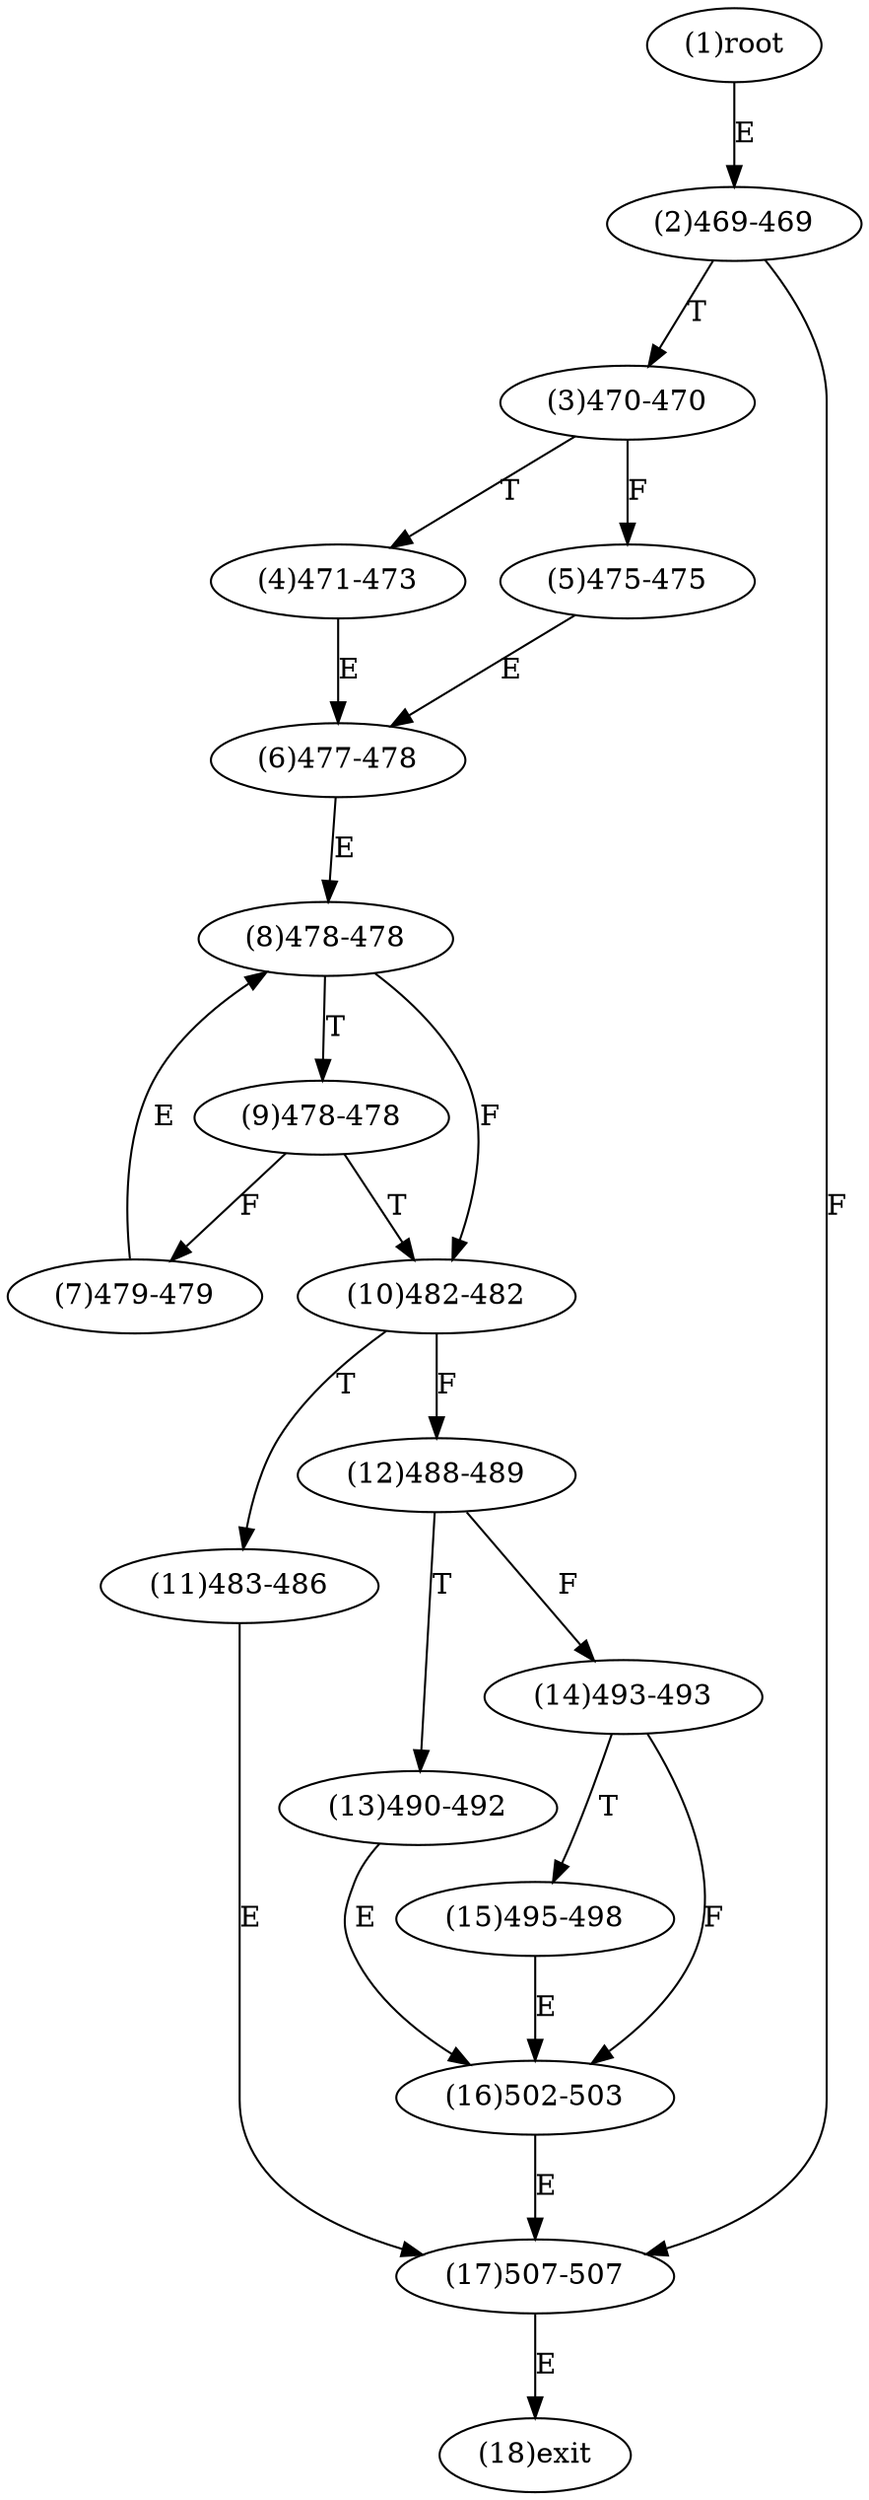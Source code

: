 digraph "" { 
1[ label="(1)root"];
2[ label="(2)469-469"];
3[ label="(3)470-470"];
4[ label="(4)471-473"];
5[ label="(5)475-475"];
6[ label="(6)477-478"];
7[ label="(7)479-479"];
8[ label="(8)478-478"];
9[ label="(9)478-478"];
10[ label="(10)482-482"];
11[ label="(11)483-486"];
12[ label="(12)488-489"];
13[ label="(13)490-492"];
14[ label="(14)493-493"];
15[ label="(15)495-498"];
17[ label="(17)507-507"];
16[ label="(16)502-503"];
18[ label="(18)exit"];
1->2[ label="E"];
2->17[ label="F"];
2->3[ label="T"];
3->5[ label="F"];
3->4[ label="T"];
4->6[ label="E"];
5->6[ label="E"];
6->8[ label="E"];
7->8[ label="E"];
8->10[ label="F"];
8->9[ label="T"];
9->7[ label="F"];
9->10[ label="T"];
10->12[ label="F"];
10->11[ label="T"];
11->17[ label="E"];
12->14[ label="F"];
12->13[ label="T"];
13->16[ label="E"];
14->16[ label="F"];
14->15[ label="T"];
15->16[ label="E"];
16->17[ label="E"];
17->18[ label="E"];
}